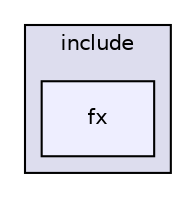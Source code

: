 digraph "include/fx" {
  compound=true
  node [ fontsize="10", fontname="Helvetica"];
  edge [ labelfontsize="10", labelfontname="Helvetica"];
  subgraph clusterdir_6e52bfc87664c872db47d56ba392ebee {
    graph [ bgcolor="#ddddee", pencolor="black", label="include" fontname="Helvetica", fontsize="10", URL="dir_6e52bfc87664c872db47d56ba392ebee.html"]
  dir_92a4d5534a0057f5a322b863d8f38de9 [shape=box, label="fx", style="filled", fillcolor="#eeeeff", pencolor="black", URL="dir_92a4d5534a0057f5a322b863d8f38de9.html"];
  }
}
